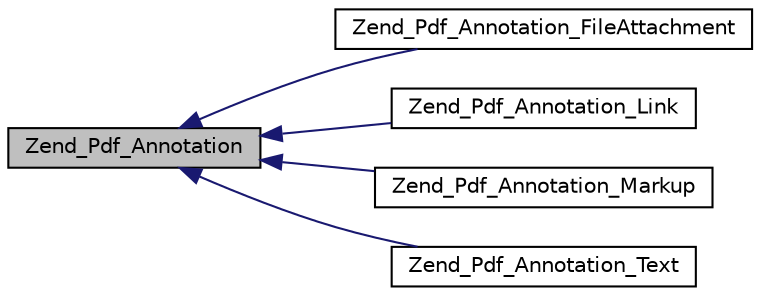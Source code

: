 digraph G
{
  edge [fontname="Helvetica",fontsize="10",labelfontname="Helvetica",labelfontsize="10"];
  node [fontname="Helvetica",fontsize="10",shape=record];
  rankdir="LR";
  Node1 [label="Zend_Pdf_Annotation",height=0.2,width=0.4,color="black", fillcolor="grey75", style="filled" fontcolor="black"];
  Node1 -> Node2 [dir="back",color="midnightblue",fontsize="10",style="solid",fontname="Helvetica"];
  Node2 [label="Zend_Pdf_Annotation_FileAttachment",height=0.2,width=0.4,color="black", fillcolor="white", style="filled",URL="$class_zend___pdf___annotation___file_attachment.html"];
  Node1 -> Node3 [dir="back",color="midnightblue",fontsize="10",style="solid",fontname="Helvetica"];
  Node3 [label="Zend_Pdf_Annotation_Link",height=0.2,width=0.4,color="black", fillcolor="white", style="filled",URL="$class_zend___pdf___annotation___link.html"];
  Node1 -> Node4 [dir="back",color="midnightblue",fontsize="10",style="solid",fontname="Helvetica"];
  Node4 [label="Zend_Pdf_Annotation_Markup",height=0.2,width=0.4,color="black", fillcolor="white", style="filled",URL="$class_zend___pdf___annotation___markup.html"];
  Node1 -> Node5 [dir="back",color="midnightblue",fontsize="10",style="solid",fontname="Helvetica"];
  Node5 [label="Zend_Pdf_Annotation_Text",height=0.2,width=0.4,color="black", fillcolor="white", style="filled",URL="$class_zend___pdf___annotation___text.html"];
}
